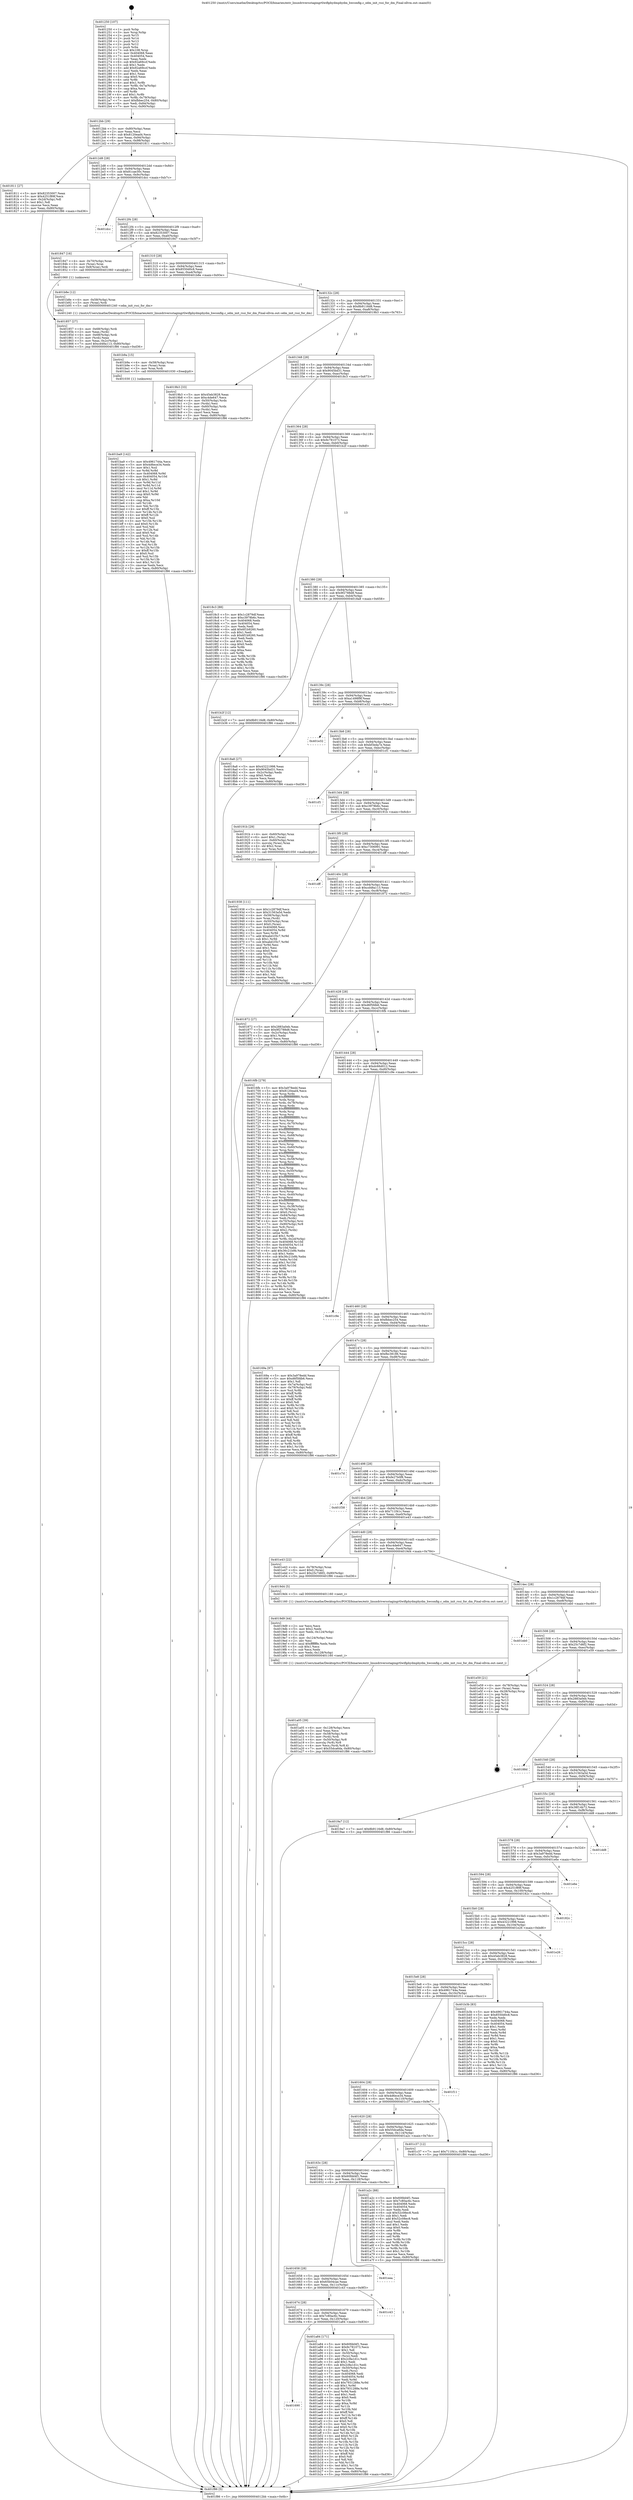 digraph "0x401250" {
  label = "0x401250 (/mnt/c/Users/mathe/Desktop/tcc/POCII/binaries/extr_linuxdriversstagingrtlwifiphydmphydm_hwconfig.c_odm_init_rssi_for_dm_Final-ollvm.out::main(0))"
  labelloc = "t"
  node[shape=record]

  Entry [label="",width=0.3,height=0.3,shape=circle,fillcolor=black,style=filled]
  "0x4012bb" [label="{
     0x4012bb [29]\l
     | [instrs]\l
     &nbsp;&nbsp;0x4012bb \<+3\>: mov -0x80(%rbp),%eax\l
     &nbsp;&nbsp;0x4012be \<+2\>: mov %eax,%ecx\l
     &nbsp;&nbsp;0x4012c0 \<+6\>: sub $0x8120ead4,%ecx\l
     &nbsp;&nbsp;0x4012c6 \<+6\>: mov %eax,-0x94(%rbp)\l
     &nbsp;&nbsp;0x4012cc \<+6\>: mov %ecx,-0x98(%rbp)\l
     &nbsp;&nbsp;0x4012d2 \<+6\>: je 0000000000401811 \<main+0x5c1\>\l
  }"]
  "0x401811" [label="{
     0x401811 [27]\l
     | [instrs]\l
     &nbsp;&nbsp;0x401811 \<+5\>: mov $0x82353007,%eax\l
     &nbsp;&nbsp;0x401816 \<+5\>: mov $0x4251f89f,%ecx\l
     &nbsp;&nbsp;0x40181b \<+3\>: mov -0x2d(%rbp),%dl\l
     &nbsp;&nbsp;0x40181e \<+3\>: test $0x1,%dl\l
     &nbsp;&nbsp;0x401821 \<+3\>: cmovne %ecx,%eax\l
     &nbsp;&nbsp;0x401824 \<+3\>: mov %eax,-0x80(%rbp)\l
     &nbsp;&nbsp;0x401827 \<+5\>: jmp 0000000000401f86 \<main+0xd36\>\l
  }"]
  "0x4012d8" [label="{
     0x4012d8 [28]\l
     | [instrs]\l
     &nbsp;&nbsp;0x4012d8 \<+5\>: jmp 00000000004012dd \<main+0x8d\>\l
     &nbsp;&nbsp;0x4012dd \<+6\>: mov -0x94(%rbp),%eax\l
     &nbsp;&nbsp;0x4012e3 \<+5\>: sub $0x81cae30c,%eax\l
     &nbsp;&nbsp;0x4012e8 \<+6\>: mov %eax,-0x9c(%rbp)\l
     &nbsp;&nbsp;0x4012ee \<+6\>: je 0000000000401dcc \<main+0xb7c\>\l
  }"]
  Exit [label="",width=0.3,height=0.3,shape=circle,fillcolor=black,style=filled,peripheries=2]
  "0x401dcc" [label="{
     0x401dcc\l
  }", style=dashed]
  "0x4012f4" [label="{
     0x4012f4 [28]\l
     | [instrs]\l
     &nbsp;&nbsp;0x4012f4 \<+5\>: jmp 00000000004012f9 \<main+0xa9\>\l
     &nbsp;&nbsp;0x4012f9 \<+6\>: mov -0x94(%rbp),%eax\l
     &nbsp;&nbsp;0x4012ff \<+5\>: sub $0x82353007,%eax\l
     &nbsp;&nbsp;0x401304 \<+6\>: mov %eax,-0xa0(%rbp)\l
     &nbsp;&nbsp;0x40130a \<+6\>: je 0000000000401847 \<main+0x5f7\>\l
  }"]
  "0x401ba9" [label="{
     0x401ba9 [142]\l
     | [instrs]\l
     &nbsp;&nbsp;0x401ba9 \<+5\>: mov $0x4961744a,%ecx\l
     &nbsp;&nbsp;0x401bae \<+5\>: mov $0x4d6ece34,%edx\l
     &nbsp;&nbsp;0x401bb3 \<+3\>: mov $0x1,%sil\l
     &nbsp;&nbsp;0x401bb6 \<+3\>: xor %r8d,%r8d\l
     &nbsp;&nbsp;0x401bb9 \<+8\>: mov 0x404068,%r9d\l
     &nbsp;&nbsp;0x401bc1 \<+8\>: mov 0x404054,%r10d\l
     &nbsp;&nbsp;0x401bc9 \<+4\>: sub $0x1,%r8d\l
     &nbsp;&nbsp;0x401bcd \<+3\>: mov %r9d,%r11d\l
     &nbsp;&nbsp;0x401bd0 \<+3\>: add %r8d,%r11d\l
     &nbsp;&nbsp;0x401bd3 \<+4\>: imul %r11d,%r9d\l
     &nbsp;&nbsp;0x401bd7 \<+4\>: and $0x1,%r9d\l
     &nbsp;&nbsp;0x401bdb \<+4\>: cmp $0x0,%r9d\l
     &nbsp;&nbsp;0x401bdf \<+3\>: sete %bl\l
     &nbsp;&nbsp;0x401be2 \<+4\>: cmp $0xa,%r10d\l
     &nbsp;&nbsp;0x401be6 \<+4\>: setl %r14b\l
     &nbsp;&nbsp;0x401bea \<+3\>: mov %bl,%r15b\l
     &nbsp;&nbsp;0x401bed \<+4\>: xor $0xff,%r15b\l
     &nbsp;&nbsp;0x401bf1 \<+3\>: mov %r14b,%r12b\l
     &nbsp;&nbsp;0x401bf4 \<+4\>: xor $0xff,%r12b\l
     &nbsp;&nbsp;0x401bf8 \<+4\>: xor $0x0,%sil\l
     &nbsp;&nbsp;0x401bfc \<+3\>: mov %r15b,%r13b\l
     &nbsp;&nbsp;0x401bff \<+4\>: and $0x0,%r13b\l
     &nbsp;&nbsp;0x401c03 \<+3\>: and %sil,%bl\l
     &nbsp;&nbsp;0x401c06 \<+3\>: mov %r12b,%al\l
     &nbsp;&nbsp;0x401c09 \<+2\>: and $0x0,%al\l
     &nbsp;&nbsp;0x401c0b \<+3\>: and %sil,%r14b\l
     &nbsp;&nbsp;0x401c0e \<+3\>: or %bl,%r13b\l
     &nbsp;&nbsp;0x401c11 \<+3\>: or %r14b,%al\l
     &nbsp;&nbsp;0x401c14 \<+3\>: xor %al,%r13b\l
     &nbsp;&nbsp;0x401c17 \<+3\>: or %r12b,%r15b\l
     &nbsp;&nbsp;0x401c1a \<+4\>: xor $0xff,%r15b\l
     &nbsp;&nbsp;0x401c1e \<+4\>: or $0x0,%sil\l
     &nbsp;&nbsp;0x401c22 \<+3\>: and %sil,%r15b\l
     &nbsp;&nbsp;0x401c25 \<+3\>: or %r15b,%r13b\l
     &nbsp;&nbsp;0x401c28 \<+4\>: test $0x1,%r13b\l
     &nbsp;&nbsp;0x401c2c \<+3\>: cmovne %edx,%ecx\l
     &nbsp;&nbsp;0x401c2f \<+3\>: mov %ecx,-0x80(%rbp)\l
     &nbsp;&nbsp;0x401c32 \<+5\>: jmp 0000000000401f86 \<main+0xd36\>\l
  }"]
  "0x401847" [label="{
     0x401847 [16]\l
     | [instrs]\l
     &nbsp;&nbsp;0x401847 \<+4\>: mov -0x70(%rbp),%rax\l
     &nbsp;&nbsp;0x40184b \<+3\>: mov (%rax),%rax\l
     &nbsp;&nbsp;0x40184e \<+4\>: mov 0x8(%rax),%rdi\l
     &nbsp;&nbsp;0x401852 \<+5\>: call 0000000000401060 \<atoi@plt\>\l
     | [calls]\l
     &nbsp;&nbsp;0x401060 \{1\} (unknown)\l
  }"]
  "0x401310" [label="{
     0x401310 [28]\l
     | [instrs]\l
     &nbsp;&nbsp;0x401310 \<+5\>: jmp 0000000000401315 \<main+0xc5\>\l
     &nbsp;&nbsp;0x401315 \<+6\>: mov -0x94(%rbp),%eax\l
     &nbsp;&nbsp;0x40131b \<+5\>: sub $0x8550d0c8,%eax\l
     &nbsp;&nbsp;0x401320 \<+6\>: mov %eax,-0xa4(%rbp)\l
     &nbsp;&nbsp;0x401326 \<+6\>: je 0000000000401b8e \<main+0x93e\>\l
  }"]
  "0x401b9a" [label="{
     0x401b9a [15]\l
     | [instrs]\l
     &nbsp;&nbsp;0x401b9a \<+4\>: mov -0x58(%rbp),%rax\l
     &nbsp;&nbsp;0x401b9e \<+3\>: mov (%rax),%rax\l
     &nbsp;&nbsp;0x401ba1 \<+3\>: mov %rax,%rdi\l
     &nbsp;&nbsp;0x401ba4 \<+5\>: call 0000000000401030 \<free@plt\>\l
     | [calls]\l
     &nbsp;&nbsp;0x401030 \{1\} (unknown)\l
  }"]
  "0x401b8e" [label="{
     0x401b8e [12]\l
     | [instrs]\l
     &nbsp;&nbsp;0x401b8e \<+4\>: mov -0x58(%rbp),%rax\l
     &nbsp;&nbsp;0x401b92 \<+3\>: mov (%rax),%rdi\l
     &nbsp;&nbsp;0x401b95 \<+5\>: call 0000000000401240 \<odm_init_rssi_for_dm\>\l
     | [calls]\l
     &nbsp;&nbsp;0x401240 \{1\} (/mnt/c/Users/mathe/Desktop/tcc/POCII/binaries/extr_linuxdriversstagingrtlwifiphydmphydm_hwconfig.c_odm_init_rssi_for_dm_Final-ollvm.out::odm_init_rssi_for_dm)\l
  }"]
  "0x40132c" [label="{
     0x40132c [28]\l
     | [instrs]\l
     &nbsp;&nbsp;0x40132c \<+5\>: jmp 0000000000401331 \<main+0xe1\>\l
     &nbsp;&nbsp;0x401331 \<+6\>: mov -0x94(%rbp),%eax\l
     &nbsp;&nbsp;0x401337 \<+5\>: sub $0x8b9116d8,%eax\l
     &nbsp;&nbsp;0x40133c \<+6\>: mov %eax,-0xa8(%rbp)\l
     &nbsp;&nbsp;0x401342 \<+6\>: je 00000000004019b3 \<main+0x763\>\l
  }"]
  "0x401690" [label="{
     0x401690\l
  }", style=dashed]
  "0x4019b3" [label="{
     0x4019b3 [33]\l
     | [instrs]\l
     &nbsp;&nbsp;0x4019b3 \<+5\>: mov $0x45eb3828,%eax\l
     &nbsp;&nbsp;0x4019b8 \<+5\>: mov $0xc4de647,%ecx\l
     &nbsp;&nbsp;0x4019bd \<+4\>: mov -0x50(%rbp),%rdx\l
     &nbsp;&nbsp;0x4019c1 \<+2\>: mov (%rdx),%esi\l
     &nbsp;&nbsp;0x4019c3 \<+4\>: mov -0x60(%rbp),%rdx\l
     &nbsp;&nbsp;0x4019c7 \<+2\>: cmp (%rdx),%esi\l
     &nbsp;&nbsp;0x4019c9 \<+3\>: cmovl %ecx,%eax\l
     &nbsp;&nbsp;0x4019cc \<+3\>: mov %eax,-0x80(%rbp)\l
     &nbsp;&nbsp;0x4019cf \<+5\>: jmp 0000000000401f86 \<main+0xd36\>\l
  }"]
  "0x401348" [label="{
     0x401348 [28]\l
     | [instrs]\l
     &nbsp;&nbsp;0x401348 \<+5\>: jmp 000000000040134d \<main+0xfd\>\l
     &nbsp;&nbsp;0x40134d \<+6\>: mov -0x94(%rbp),%eax\l
     &nbsp;&nbsp;0x401353 \<+5\>: sub $0x9045bd31,%eax\l
     &nbsp;&nbsp;0x401358 \<+6\>: mov %eax,-0xac(%rbp)\l
     &nbsp;&nbsp;0x40135e \<+6\>: je 00000000004018c3 \<main+0x673\>\l
  }"]
  "0x401a84" [label="{
     0x401a84 [171]\l
     | [instrs]\l
     &nbsp;&nbsp;0x401a84 \<+5\>: mov $0x60fdd4f1,%eax\l
     &nbsp;&nbsp;0x401a89 \<+5\>: mov $0x9c781073,%ecx\l
     &nbsp;&nbsp;0x401a8e \<+2\>: mov $0x1,%dl\l
     &nbsp;&nbsp;0x401a90 \<+4\>: mov -0x50(%rbp),%rsi\l
     &nbsp;&nbsp;0x401a94 \<+2\>: mov (%rsi),%edi\l
     &nbsp;&nbsp;0x401a96 \<+6\>: add $0x2c8a1d1c,%edi\l
     &nbsp;&nbsp;0x401a9c \<+3\>: add $0x1,%edi\l
     &nbsp;&nbsp;0x401a9f \<+6\>: sub $0x2c8a1d1c,%edi\l
     &nbsp;&nbsp;0x401aa5 \<+4\>: mov -0x50(%rbp),%rsi\l
     &nbsp;&nbsp;0x401aa9 \<+2\>: mov %edi,(%rsi)\l
     &nbsp;&nbsp;0x401aab \<+7\>: mov 0x404068,%edi\l
     &nbsp;&nbsp;0x401ab2 \<+8\>: mov 0x404054,%r8d\l
     &nbsp;&nbsp;0x401aba \<+3\>: mov %edi,%r9d\l
     &nbsp;&nbsp;0x401abd \<+7\>: add $0x7931288e,%r9d\l
     &nbsp;&nbsp;0x401ac4 \<+4\>: sub $0x1,%r9d\l
     &nbsp;&nbsp;0x401ac8 \<+7\>: sub $0x7931288e,%r9d\l
     &nbsp;&nbsp;0x401acf \<+4\>: imul %r9d,%edi\l
     &nbsp;&nbsp;0x401ad3 \<+3\>: and $0x1,%edi\l
     &nbsp;&nbsp;0x401ad6 \<+3\>: cmp $0x0,%edi\l
     &nbsp;&nbsp;0x401ad9 \<+4\>: sete %r10b\l
     &nbsp;&nbsp;0x401add \<+4\>: cmp $0xa,%r8d\l
     &nbsp;&nbsp;0x401ae1 \<+4\>: setl %r11b\l
     &nbsp;&nbsp;0x401ae5 \<+3\>: mov %r10b,%bl\l
     &nbsp;&nbsp;0x401ae8 \<+3\>: xor $0xff,%bl\l
     &nbsp;&nbsp;0x401aeb \<+3\>: mov %r11b,%r14b\l
     &nbsp;&nbsp;0x401aee \<+4\>: xor $0xff,%r14b\l
     &nbsp;&nbsp;0x401af2 \<+3\>: xor $0x0,%dl\l
     &nbsp;&nbsp;0x401af5 \<+3\>: mov %bl,%r15b\l
     &nbsp;&nbsp;0x401af8 \<+4\>: and $0x0,%r15b\l
     &nbsp;&nbsp;0x401afc \<+3\>: and %dl,%r10b\l
     &nbsp;&nbsp;0x401aff \<+3\>: mov %r14b,%r12b\l
     &nbsp;&nbsp;0x401b02 \<+4\>: and $0x0,%r12b\l
     &nbsp;&nbsp;0x401b06 \<+3\>: and %dl,%r11b\l
     &nbsp;&nbsp;0x401b09 \<+3\>: or %r10b,%r15b\l
     &nbsp;&nbsp;0x401b0c \<+3\>: or %r11b,%r12b\l
     &nbsp;&nbsp;0x401b0f \<+3\>: xor %r12b,%r15b\l
     &nbsp;&nbsp;0x401b12 \<+3\>: or %r14b,%bl\l
     &nbsp;&nbsp;0x401b15 \<+3\>: xor $0xff,%bl\l
     &nbsp;&nbsp;0x401b18 \<+3\>: or $0x0,%dl\l
     &nbsp;&nbsp;0x401b1b \<+2\>: and %dl,%bl\l
     &nbsp;&nbsp;0x401b1d \<+3\>: or %bl,%r15b\l
     &nbsp;&nbsp;0x401b20 \<+4\>: test $0x1,%r15b\l
     &nbsp;&nbsp;0x401b24 \<+3\>: cmovne %ecx,%eax\l
     &nbsp;&nbsp;0x401b27 \<+3\>: mov %eax,-0x80(%rbp)\l
     &nbsp;&nbsp;0x401b2a \<+5\>: jmp 0000000000401f86 \<main+0xd36\>\l
  }"]
  "0x4018c3" [label="{
     0x4018c3 [88]\l
     | [instrs]\l
     &nbsp;&nbsp;0x4018c3 \<+5\>: mov $0x1c2879df,%eax\l
     &nbsp;&nbsp;0x4018c8 \<+5\>: mov $0xc3978b6c,%ecx\l
     &nbsp;&nbsp;0x4018cd \<+7\>: mov 0x404068,%edx\l
     &nbsp;&nbsp;0x4018d4 \<+7\>: mov 0x404054,%esi\l
     &nbsp;&nbsp;0x4018db \<+2\>: mov %edx,%edi\l
     &nbsp;&nbsp;0x4018dd \<+6\>: add $0x6f1b9260,%edi\l
     &nbsp;&nbsp;0x4018e3 \<+3\>: sub $0x1,%edi\l
     &nbsp;&nbsp;0x4018e6 \<+6\>: sub $0x6f1b9260,%edi\l
     &nbsp;&nbsp;0x4018ec \<+3\>: imul %edi,%edx\l
     &nbsp;&nbsp;0x4018ef \<+3\>: and $0x1,%edx\l
     &nbsp;&nbsp;0x4018f2 \<+3\>: cmp $0x0,%edx\l
     &nbsp;&nbsp;0x4018f5 \<+4\>: sete %r8b\l
     &nbsp;&nbsp;0x4018f9 \<+3\>: cmp $0xa,%esi\l
     &nbsp;&nbsp;0x4018fc \<+4\>: setl %r9b\l
     &nbsp;&nbsp;0x401900 \<+3\>: mov %r8b,%r10b\l
     &nbsp;&nbsp;0x401903 \<+3\>: and %r9b,%r10b\l
     &nbsp;&nbsp;0x401906 \<+3\>: xor %r9b,%r8b\l
     &nbsp;&nbsp;0x401909 \<+3\>: or %r8b,%r10b\l
     &nbsp;&nbsp;0x40190c \<+4\>: test $0x1,%r10b\l
     &nbsp;&nbsp;0x401910 \<+3\>: cmovne %ecx,%eax\l
     &nbsp;&nbsp;0x401913 \<+3\>: mov %eax,-0x80(%rbp)\l
     &nbsp;&nbsp;0x401916 \<+5\>: jmp 0000000000401f86 \<main+0xd36\>\l
  }"]
  "0x401364" [label="{
     0x401364 [28]\l
     | [instrs]\l
     &nbsp;&nbsp;0x401364 \<+5\>: jmp 0000000000401369 \<main+0x119\>\l
     &nbsp;&nbsp;0x401369 \<+6\>: mov -0x94(%rbp),%eax\l
     &nbsp;&nbsp;0x40136f \<+5\>: sub $0x9c781073,%eax\l
     &nbsp;&nbsp;0x401374 \<+6\>: mov %eax,-0xb0(%rbp)\l
     &nbsp;&nbsp;0x40137a \<+6\>: je 0000000000401b2f \<main+0x8df\>\l
  }"]
  "0x401674" [label="{
     0x401674 [28]\l
     | [instrs]\l
     &nbsp;&nbsp;0x401674 \<+5\>: jmp 0000000000401679 \<main+0x429\>\l
     &nbsp;&nbsp;0x401679 \<+6\>: mov -0x94(%rbp),%eax\l
     &nbsp;&nbsp;0x40167f \<+5\>: sub $0x7c80ac6c,%eax\l
     &nbsp;&nbsp;0x401684 \<+6\>: mov %eax,-0x120(%rbp)\l
     &nbsp;&nbsp;0x40168a \<+6\>: je 0000000000401a84 \<main+0x834\>\l
  }"]
  "0x401b2f" [label="{
     0x401b2f [12]\l
     | [instrs]\l
     &nbsp;&nbsp;0x401b2f \<+7\>: movl $0x8b9116d8,-0x80(%rbp)\l
     &nbsp;&nbsp;0x401b36 \<+5\>: jmp 0000000000401f86 \<main+0xd36\>\l
  }"]
  "0x401380" [label="{
     0x401380 [28]\l
     | [instrs]\l
     &nbsp;&nbsp;0x401380 \<+5\>: jmp 0000000000401385 \<main+0x135\>\l
     &nbsp;&nbsp;0x401385 \<+6\>: mov -0x94(%rbp),%eax\l
     &nbsp;&nbsp;0x40138b \<+5\>: sub $0x9f2788d8,%eax\l
     &nbsp;&nbsp;0x401390 \<+6\>: mov %eax,-0xb4(%rbp)\l
     &nbsp;&nbsp;0x401396 \<+6\>: je 00000000004018a8 \<main+0x658\>\l
  }"]
  "0x401c43" [label="{
     0x401c43\l
  }", style=dashed]
  "0x4018a8" [label="{
     0x4018a8 [27]\l
     | [instrs]\l
     &nbsp;&nbsp;0x4018a8 \<+5\>: mov $0x43221998,%eax\l
     &nbsp;&nbsp;0x4018ad \<+5\>: mov $0x9045bd31,%ecx\l
     &nbsp;&nbsp;0x4018b2 \<+3\>: mov -0x2c(%rbp),%edx\l
     &nbsp;&nbsp;0x4018b5 \<+3\>: cmp $0x0,%edx\l
     &nbsp;&nbsp;0x4018b8 \<+3\>: cmove %ecx,%eax\l
     &nbsp;&nbsp;0x4018bb \<+3\>: mov %eax,-0x80(%rbp)\l
     &nbsp;&nbsp;0x4018be \<+5\>: jmp 0000000000401f86 \<main+0xd36\>\l
  }"]
  "0x40139c" [label="{
     0x40139c [28]\l
     | [instrs]\l
     &nbsp;&nbsp;0x40139c \<+5\>: jmp 00000000004013a1 \<main+0x151\>\l
     &nbsp;&nbsp;0x4013a1 \<+6\>: mov -0x94(%rbp),%eax\l
     &nbsp;&nbsp;0x4013a7 \<+5\>: sub $0xa1498f9f,%eax\l
     &nbsp;&nbsp;0x4013ac \<+6\>: mov %eax,-0xb8(%rbp)\l
     &nbsp;&nbsp;0x4013b2 \<+6\>: je 0000000000401e32 \<main+0xbe2\>\l
  }"]
  "0x401658" [label="{
     0x401658 [28]\l
     | [instrs]\l
     &nbsp;&nbsp;0x401658 \<+5\>: jmp 000000000040165d \<main+0x40d\>\l
     &nbsp;&nbsp;0x40165d \<+6\>: mov -0x94(%rbp),%eax\l
     &nbsp;&nbsp;0x401663 \<+5\>: sub $0x65b04cae,%eax\l
     &nbsp;&nbsp;0x401668 \<+6\>: mov %eax,-0x11c(%rbp)\l
     &nbsp;&nbsp;0x40166e \<+6\>: je 0000000000401c43 \<main+0x9f3\>\l
  }"]
  "0x401e32" [label="{
     0x401e32\l
  }", style=dashed]
  "0x4013b8" [label="{
     0x4013b8 [28]\l
     | [instrs]\l
     &nbsp;&nbsp;0x4013b8 \<+5\>: jmp 00000000004013bd \<main+0x16d\>\l
     &nbsp;&nbsp;0x4013bd \<+6\>: mov -0x94(%rbp),%eax\l
     &nbsp;&nbsp;0x4013c3 \<+5\>: sub $0xbf3eda7e,%eax\l
     &nbsp;&nbsp;0x4013c8 \<+6\>: mov %eax,-0xbc(%rbp)\l
     &nbsp;&nbsp;0x4013ce \<+6\>: je 0000000000401cf1 \<main+0xaa1\>\l
  }"]
  "0x401eea" [label="{
     0x401eea\l
  }", style=dashed]
  "0x401cf1" [label="{
     0x401cf1\l
  }", style=dashed]
  "0x4013d4" [label="{
     0x4013d4 [28]\l
     | [instrs]\l
     &nbsp;&nbsp;0x4013d4 \<+5\>: jmp 00000000004013d9 \<main+0x189\>\l
     &nbsp;&nbsp;0x4013d9 \<+6\>: mov -0x94(%rbp),%eax\l
     &nbsp;&nbsp;0x4013df \<+5\>: sub $0xc3978b6c,%eax\l
     &nbsp;&nbsp;0x4013e4 \<+6\>: mov %eax,-0xc0(%rbp)\l
     &nbsp;&nbsp;0x4013ea \<+6\>: je 000000000040191b \<main+0x6cb\>\l
  }"]
  "0x40163c" [label="{
     0x40163c [28]\l
     | [instrs]\l
     &nbsp;&nbsp;0x40163c \<+5\>: jmp 0000000000401641 \<main+0x3f1\>\l
     &nbsp;&nbsp;0x401641 \<+6\>: mov -0x94(%rbp),%eax\l
     &nbsp;&nbsp;0x401647 \<+5\>: sub $0x60fdd4f1,%eax\l
     &nbsp;&nbsp;0x40164c \<+6\>: mov %eax,-0x118(%rbp)\l
     &nbsp;&nbsp;0x401652 \<+6\>: je 0000000000401eea \<main+0xc9a\>\l
  }"]
  "0x40191b" [label="{
     0x40191b [29]\l
     | [instrs]\l
     &nbsp;&nbsp;0x40191b \<+4\>: mov -0x60(%rbp),%rax\l
     &nbsp;&nbsp;0x40191f \<+6\>: movl $0x1,(%rax)\l
     &nbsp;&nbsp;0x401925 \<+4\>: mov -0x60(%rbp),%rax\l
     &nbsp;&nbsp;0x401929 \<+3\>: movslq (%rax),%rax\l
     &nbsp;&nbsp;0x40192c \<+4\>: shl $0x2,%rax\l
     &nbsp;&nbsp;0x401930 \<+3\>: mov %rax,%rdi\l
     &nbsp;&nbsp;0x401933 \<+5\>: call 0000000000401050 \<malloc@plt\>\l
     | [calls]\l
     &nbsp;&nbsp;0x401050 \{1\} (unknown)\l
  }"]
  "0x4013f0" [label="{
     0x4013f0 [28]\l
     | [instrs]\l
     &nbsp;&nbsp;0x4013f0 \<+5\>: jmp 00000000004013f5 \<main+0x1a5\>\l
     &nbsp;&nbsp;0x4013f5 \<+6\>: mov -0x94(%rbp),%eax\l
     &nbsp;&nbsp;0x4013fb \<+5\>: sub $0xc7306991,%eax\l
     &nbsp;&nbsp;0x401400 \<+6\>: mov %eax,-0xc4(%rbp)\l
     &nbsp;&nbsp;0x401406 \<+6\>: je 0000000000401dff \<main+0xbaf\>\l
  }"]
  "0x401a2c" [label="{
     0x401a2c [88]\l
     | [instrs]\l
     &nbsp;&nbsp;0x401a2c \<+5\>: mov $0x60fdd4f1,%eax\l
     &nbsp;&nbsp;0x401a31 \<+5\>: mov $0x7c80ac6c,%ecx\l
     &nbsp;&nbsp;0x401a36 \<+7\>: mov 0x404068,%edx\l
     &nbsp;&nbsp;0x401a3d \<+7\>: mov 0x404054,%esi\l
     &nbsp;&nbsp;0x401a44 \<+2\>: mov %edx,%edi\l
     &nbsp;&nbsp;0x401a46 \<+6\>: sub $0x52c08ec8,%edi\l
     &nbsp;&nbsp;0x401a4c \<+3\>: sub $0x1,%edi\l
     &nbsp;&nbsp;0x401a4f \<+6\>: add $0x52c08ec8,%edi\l
     &nbsp;&nbsp;0x401a55 \<+3\>: imul %edi,%edx\l
     &nbsp;&nbsp;0x401a58 \<+3\>: and $0x1,%edx\l
     &nbsp;&nbsp;0x401a5b \<+3\>: cmp $0x0,%edx\l
     &nbsp;&nbsp;0x401a5e \<+4\>: sete %r8b\l
     &nbsp;&nbsp;0x401a62 \<+3\>: cmp $0xa,%esi\l
     &nbsp;&nbsp;0x401a65 \<+4\>: setl %r9b\l
     &nbsp;&nbsp;0x401a69 \<+3\>: mov %r8b,%r10b\l
     &nbsp;&nbsp;0x401a6c \<+3\>: and %r9b,%r10b\l
     &nbsp;&nbsp;0x401a6f \<+3\>: xor %r9b,%r8b\l
     &nbsp;&nbsp;0x401a72 \<+3\>: or %r8b,%r10b\l
     &nbsp;&nbsp;0x401a75 \<+4\>: test $0x1,%r10b\l
     &nbsp;&nbsp;0x401a79 \<+3\>: cmovne %ecx,%eax\l
     &nbsp;&nbsp;0x401a7c \<+3\>: mov %eax,-0x80(%rbp)\l
     &nbsp;&nbsp;0x401a7f \<+5\>: jmp 0000000000401f86 \<main+0xd36\>\l
  }"]
  "0x401dff" [label="{
     0x401dff\l
  }", style=dashed]
  "0x40140c" [label="{
     0x40140c [28]\l
     | [instrs]\l
     &nbsp;&nbsp;0x40140c \<+5\>: jmp 0000000000401411 \<main+0x1c1\>\l
     &nbsp;&nbsp;0x401411 \<+6\>: mov -0x94(%rbp),%eax\l
     &nbsp;&nbsp;0x401417 \<+5\>: sub $0xcd48a113,%eax\l
     &nbsp;&nbsp;0x40141c \<+6\>: mov %eax,-0xc8(%rbp)\l
     &nbsp;&nbsp;0x401422 \<+6\>: je 0000000000401872 \<main+0x622\>\l
  }"]
  "0x401620" [label="{
     0x401620 [28]\l
     | [instrs]\l
     &nbsp;&nbsp;0x401620 \<+5\>: jmp 0000000000401625 \<main+0x3d5\>\l
     &nbsp;&nbsp;0x401625 \<+6\>: mov -0x94(%rbp),%eax\l
     &nbsp;&nbsp;0x40162b \<+5\>: sub $0x55dca6da,%eax\l
     &nbsp;&nbsp;0x401630 \<+6\>: mov %eax,-0x114(%rbp)\l
     &nbsp;&nbsp;0x401636 \<+6\>: je 0000000000401a2c \<main+0x7dc\>\l
  }"]
  "0x401872" [label="{
     0x401872 [27]\l
     | [instrs]\l
     &nbsp;&nbsp;0x401872 \<+5\>: mov $0x2883a0eb,%eax\l
     &nbsp;&nbsp;0x401877 \<+5\>: mov $0x9f2788d8,%ecx\l
     &nbsp;&nbsp;0x40187c \<+3\>: mov -0x2c(%rbp),%edx\l
     &nbsp;&nbsp;0x40187f \<+3\>: cmp $0x1,%edx\l
     &nbsp;&nbsp;0x401882 \<+3\>: cmovl %ecx,%eax\l
     &nbsp;&nbsp;0x401885 \<+3\>: mov %eax,-0x80(%rbp)\l
     &nbsp;&nbsp;0x401888 \<+5\>: jmp 0000000000401f86 \<main+0xd36\>\l
  }"]
  "0x401428" [label="{
     0x401428 [28]\l
     | [instrs]\l
     &nbsp;&nbsp;0x401428 \<+5\>: jmp 000000000040142d \<main+0x1dd\>\l
     &nbsp;&nbsp;0x40142d \<+6\>: mov -0x94(%rbp),%eax\l
     &nbsp;&nbsp;0x401433 \<+5\>: sub $0xd6f5fdb6,%eax\l
     &nbsp;&nbsp;0x401438 \<+6\>: mov %eax,-0xcc(%rbp)\l
     &nbsp;&nbsp;0x40143e \<+6\>: je 00000000004016fb \<main+0x4ab\>\l
  }"]
  "0x401c37" [label="{
     0x401c37 [12]\l
     | [instrs]\l
     &nbsp;&nbsp;0x401c37 \<+7\>: movl $0x711f41c,-0x80(%rbp)\l
     &nbsp;&nbsp;0x401c3e \<+5\>: jmp 0000000000401f86 \<main+0xd36\>\l
  }"]
  "0x4016fb" [label="{
     0x4016fb [278]\l
     | [instrs]\l
     &nbsp;&nbsp;0x4016fb \<+5\>: mov $0x3a978edd,%eax\l
     &nbsp;&nbsp;0x401700 \<+5\>: mov $0x8120ead4,%ecx\l
     &nbsp;&nbsp;0x401705 \<+3\>: mov %rsp,%rdx\l
     &nbsp;&nbsp;0x401708 \<+4\>: add $0xfffffffffffffff0,%rdx\l
     &nbsp;&nbsp;0x40170c \<+3\>: mov %rdx,%rsp\l
     &nbsp;&nbsp;0x40170f \<+4\>: mov %rdx,-0x78(%rbp)\l
     &nbsp;&nbsp;0x401713 \<+3\>: mov %rsp,%rdx\l
     &nbsp;&nbsp;0x401716 \<+4\>: add $0xfffffffffffffff0,%rdx\l
     &nbsp;&nbsp;0x40171a \<+3\>: mov %rdx,%rsp\l
     &nbsp;&nbsp;0x40171d \<+3\>: mov %rsp,%rsi\l
     &nbsp;&nbsp;0x401720 \<+4\>: add $0xfffffffffffffff0,%rsi\l
     &nbsp;&nbsp;0x401724 \<+3\>: mov %rsi,%rsp\l
     &nbsp;&nbsp;0x401727 \<+4\>: mov %rsi,-0x70(%rbp)\l
     &nbsp;&nbsp;0x40172b \<+3\>: mov %rsp,%rsi\l
     &nbsp;&nbsp;0x40172e \<+4\>: add $0xfffffffffffffff0,%rsi\l
     &nbsp;&nbsp;0x401732 \<+3\>: mov %rsi,%rsp\l
     &nbsp;&nbsp;0x401735 \<+4\>: mov %rsi,-0x68(%rbp)\l
     &nbsp;&nbsp;0x401739 \<+3\>: mov %rsp,%rsi\l
     &nbsp;&nbsp;0x40173c \<+4\>: add $0xfffffffffffffff0,%rsi\l
     &nbsp;&nbsp;0x401740 \<+3\>: mov %rsi,%rsp\l
     &nbsp;&nbsp;0x401743 \<+4\>: mov %rsi,-0x60(%rbp)\l
     &nbsp;&nbsp;0x401747 \<+3\>: mov %rsp,%rsi\l
     &nbsp;&nbsp;0x40174a \<+4\>: add $0xfffffffffffffff0,%rsi\l
     &nbsp;&nbsp;0x40174e \<+3\>: mov %rsi,%rsp\l
     &nbsp;&nbsp;0x401751 \<+4\>: mov %rsi,-0x58(%rbp)\l
     &nbsp;&nbsp;0x401755 \<+3\>: mov %rsp,%rsi\l
     &nbsp;&nbsp;0x401758 \<+4\>: add $0xfffffffffffffff0,%rsi\l
     &nbsp;&nbsp;0x40175c \<+3\>: mov %rsi,%rsp\l
     &nbsp;&nbsp;0x40175f \<+4\>: mov %rsi,-0x50(%rbp)\l
     &nbsp;&nbsp;0x401763 \<+3\>: mov %rsp,%rsi\l
     &nbsp;&nbsp;0x401766 \<+4\>: add $0xfffffffffffffff0,%rsi\l
     &nbsp;&nbsp;0x40176a \<+3\>: mov %rsi,%rsp\l
     &nbsp;&nbsp;0x40176d \<+4\>: mov %rsi,-0x48(%rbp)\l
     &nbsp;&nbsp;0x401771 \<+3\>: mov %rsp,%rsi\l
     &nbsp;&nbsp;0x401774 \<+4\>: add $0xfffffffffffffff0,%rsi\l
     &nbsp;&nbsp;0x401778 \<+3\>: mov %rsi,%rsp\l
     &nbsp;&nbsp;0x40177b \<+4\>: mov %rsi,-0x40(%rbp)\l
     &nbsp;&nbsp;0x40177f \<+3\>: mov %rsp,%rsi\l
     &nbsp;&nbsp;0x401782 \<+4\>: add $0xfffffffffffffff0,%rsi\l
     &nbsp;&nbsp;0x401786 \<+3\>: mov %rsi,%rsp\l
     &nbsp;&nbsp;0x401789 \<+4\>: mov %rsi,-0x38(%rbp)\l
     &nbsp;&nbsp;0x40178d \<+4\>: mov -0x78(%rbp),%rsi\l
     &nbsp;&nbsp;0x401791 \<+6\>: movl $0x0,(%rsi)\l
     &nbsp;&nbsp;0x401797 \<+6\>: mov -0x84(%rbp),%edi\l
     &nbsp;&nbsp;0x40179d \<+2\>: mov %edi,(%rdx)\l
     &nbsp;&nbsp;0x40179f \<+4\>: mov -0x70(%rbp),%rsi\l
     &nbsp;&nbsp;0x4017a3 \<+7\>: mov -0x90(%rbp),%r8\l
     &nbsp;&nbsp;0x4017aa \<+3\>: mov %r8,(%rsi)\l
     &nbsp;&nbsp;0x4017ad \<+3\>: cmpl $0x2,(%rdx)\l
     &nbsp;&nbsp;0x4017b0 \<+4\>: setne %r9b\l
     &nbsp;&nbsp;0x4017b4 \<+4\>: and $0x1,%r9b\l
     &nbsp;&nbsp;0x4017b8 \<+4\>: mov %r9b,-0x2d(%rbp)\l
     &nbsp;&nbsp;0x4017bc \<+8\>: mov 0x404068,%r10d\l
     &nbsp;&nbsp;0x4017c4 \<+8\>: mov 0x404054,%r11d\l
     &nbsp;&nbsp;0x4017cc \<+3\>: mov %r10d,%ebx\l
     &nbsp;&nbsp;0x4017cf \<+6\>: add $0x36c21b9b,%ebx\l
     &nbsp;&nbsp;0x4017d5 \<+3\>: sub $0x1,%ebx\l
     &nbsp;&nbsp;0x4017d8 \<+6\>: sub $0x36c21b9b,%ebx\l
     &nbsp;&nbsp;0x4017de \<+4\>: imul %ebx,%r10d\l
     &nbsp;&nbsp;0x4017e2 \<+4\>: and $0x1,%r10d\l
     &nbsp;&nbsp;0x4017e6 \<+4\>: cmp $0x0,%r10d\l
     &nbsp;&nbsp;0x4017ea \<+4\>: sete %r9b\l
     &nbsp;&nbsp;0x4017ee \<+4\>: cmp $0xa,%r11d\l
     &nbsp;&nbsp;0x4017f2 \<+4\>: setl %r14b\l
     &nbsp;&nbsp;0x4017f6 \<+3\>: mov %r9b,%r15b\l
     &nbsp;&nbsp;0x4017f9 \<+3\>: and %r14b,%r15b\l
     &nbsp;&nbsp;0x4017fc \<+3\>: xor %r14b,%r9b\l
     &nbsp;&nbsp;0x4017ff \<+3\>: or %r9b,%r15b\l
     &nbsp;&nbsp;0x401802 \<+4\>: test $0x1,%r15b\l
     &nbsp;&nbsp;0x401806 \<+3\>: cmovne %ecx,%eax\l
     &nbsp;&nbsp;0x401809 \<+3\>: mov %eax,-0x80(%rbp)\l
     &nbsp;&nbsp;0x40180c \<+5\>: jmp 0000000000401f86 \<main+0xd36\>\l
  }"]
  "0x401444" [label="{
     0x401444 [28]\l
     | [instrs]\l
     &nbsp;&nbsp;0x401444 \<+5\>: jmp 0000000000401449 \<main+0x1f9\>\l
     &nbsp;&nbsp;0x401449 \<+6\>: mov -0x94(%rbp),%eax\l
     &nbsp;&nbsp;0x40144f \<+5\>: sub $0xdc66d012,%eax\l
     &nbsp;&nbsp;0x401454 \<+6\>: mov %eax,-0xd0(%rbp)\l
     &nbsp;&nbsp;0x40145a \<+6\>: je 0000000000401c9e \<main+0xa4e\>\l
  }"]
  "0x401604" [label="{
     0x401604 [28]\l
     | [instrs]\l
     &nbsp;&nbsp;0x401604 \<+5\>: jmp 0000000000401609 \<main+0x3b9\>\l
     &nbsp;&nbsp;0x401609 \<+6\>: mov -0x94(%rbp),%eax\l
     &nbsp;&nbsp;0x40160f \<+5\>: sub $0x4d6ece34,%eax\l
     &nbsp;&nbsp;0x401614 \<+6\>: mov %eax,-0x110(%rbp)\l
     &nbsp;&nbsp;0x40161a \<+6\>: je 0000000000401c37 \<main+0x9e7\>\l
  }"]
  "0x401c9e" [label="{
     0x401c9e\l
  }", style=dashed]
  "0x401460" [label="{
     0x401460 [28]\l
     | [instrs]\l
     &nbsp;&nbsp;0x401460 \<+5\>: jmp 0000000000401465 \<main+0x215\>\l
     &nbsp;&nbsp;0x401465 \<+6\>: mov -0x94(%rbp),%eax\l
     &nbsp;&nbsp;0x40146b \<+5\>: sub $0xfbbec254,%eax\l
     &nbsp;&nbsp;0x401470 \<+6\>: mov %eax,-0xd4(%rbp)\l
     &nbsp;&nbsp;0x401476 \<+6\>: je 000000000040169a \<main+0x44a\>\l
  }"]
  "0x401f11" [label="{
     0x401f11\l
  }", style=dashed]
  "0x40169a" [label="{
     0x40169a [97]\l
     | [instrs]\l
     &nbsp;&nbsp;0x40169a \<+5\>: mov $0x3a978edd,%eax\l
     &nbsp;&nbsp;0x40169f \<+5\>: mov $0xd6f5fdb6,%ecx\l
     &nbsp;&nbsp;0x4016a4 \<+2\>: mov $0x1,%dl\l
     &nbsp;&nbsp;0x4016a6 \<+4\>: mov -0x7a(%rbp),%sil\l
     &nbsp;&nbsp;0x4016aa \<+4\>: mov -0x79(%rbp),%dil\l
     &nbsp;&nbsp;0x4016ae \<+3\>: mov %sil,%r8b\l
     &nbsp;&nbsp;0x4016b1 \<+4\>: xor $0xff,%r8b\l
     &nbsp;&nbsp;0x4016b5 \<+3\>: mov %dil,%r9b\l
     &nbsp;&nbsp;0x4016b8 \<+4\>: xor $0xff,%r9b\l
     &nbsp;&nbsp;0x4016bc \<+3\>: xor $0x0,%dl\l
     &nbsp;&nbsp;0x4016bf \<+3\>: mov %r8b,%r10b\l
     &nbsp;&nbsp;0x4016c2 \<+4\>: and $0x0,%r10b\l
     &nbsp;&nbsp;0x4016c6 \<+3\>: and %dl,%sil\l
     &nbsp;&nbsp;0x4016c9 \<+3\>: mov %r9b,%r11b\l
     &nbsp;&nbsp;0x4016cc \<+4\>: and $0x0,%r11b\l
     &nbsp;&nbsp;0x4016d0 \<+3\>: and %dl,%dil\l
     &nbsp;&nbsp;0x4016d3 \<+3\>: or %sil,%r10b\l
     &nbsp;&nbsp;0x4016d6 \<+3\>: or %dil,%r11b\l
     &nbsp;&nbsp;0x4016d9 \<+3\>: xor %r11b,%r10b\l
     &nbsp;&nbsp;0x4016dc \<+3\>: or %r9b,%r8b\l
     &nbsp;&nbsp;0x4016df \<+4\>: xor $0xff,%r8b\l
     &nbsp;&nbsp;0x4016e3 \<+3\>: or $0x0,%dl\l
     &nbsp;&nbsp;0x4016e6 \<+3\>: and %dl,%r8b\l
     &nbsp;&nbsp;0x4016e9 \<+3\>: or %r8b,%r10b\l
     &nbsp;&nbsp;0x4016ec \<+4\>: test $0x1,%r10b\l
     &nbsp;&nbsp;0x4016f0 \<+3\>: cmovne %ecx,%eax\l
     &nbsp;&nbsp;0x4016f3 \<+3\>: mov %eax,-0x80(%rbp)\l
     &nbsp;&nbsp;0x4016f6 \<+5\>: jmp 0000000000401f86 \<main+0xd36\>\l
  }"]
  "0x40147c" [label="{
     0x40147c [28]\l
     | [instrs]\l
     &nbsp;&nbsp;0x40147c \<+5\>: jmp 0000000000401481 \<main+0x231\>\l
     &nbsp;&nbsp;0x401481 \<+6\>: mov -0x94(%rbp),%eax\l
     &nbsp;&nbsp;0x401487 \<+5\>: sub $0xfbc38186,%eax\l
     &nbsp;&nbsp;0x40148c \<+6\>: mov %eax,-0xd8(%rbp)\l
     &nbsp;&nbsp;0x401492 \<+6\>: je 0000000000401c7d \<main+0xa2d\>\l
  }"]
  "0x401f86" [label="{
     0x401f86 [5]\l
     | [instrs]\l
     &nbsp;&nbsp;0x401f86 \<+5\>: jmp 00000000004012bb \<main+0x6b\>\l
  }"]
  "0x401250" [label="{
     0x401250 [107]\l
     | [instrs]\l
     &nbsp;&nbsp;0x401250 \<+1\>: push %rbp\l
     &nbsp;&nbsp;0x401251 \<+3\>: mov %rsp,%rbp\l
     &nbsp;&nbsp;0x401254 \<+2\>: push %r15\l
     &nbsp;&nbsp;0x401256 \<+2\>: push %r14\l
     &nbsp;&nbsp;0x401258 \<+2\>: push %r13\l
     &nbsp;&nbsp;0x40125a \<+2\>: push %r12\l
     &nbsp;&nbsp;0x40125c \<+1\>: push %rbx\l
     &nbsp;&nbsp;0x40125d \<+7\>: sub $0x108,%rsp\l
     &nbsp;&nbsp;0x401264 \<+7\>: mov 0x404068,%eax\l
     &nbsp;&nbsp;0x40126b \<+7\>: mov 0x404054,%ecx\l
     &nbsp;&nbsp;0x401272 \<+2\>: mov %eax,%edx\l
     &nbsp;&nbsp;0x401274 \<+6\>: sub $0x92a69ccf,%edx\l
     &nbsp;&nbsp;0x40127a \<+3\>: sub $0x1,%edx\l
     &nbsp;&nbsp;0x40127d \<+6\>: add $0x92a69ccf,%edx\l
     &nbsp;&nbsp;0x401283 \<+3\>: imul %edx,%eax\l
     &nbsp;&nbsp;0x401286 \<+3\>: and $0x1,%eax\l
     &nbsp;&nbsp;0x401289 \<+3\>: cmp $0x0,%eax\l
     &nbsp;&nbsp;0x40128c \<+4\>: sete %r8b\l
     &nbsp;&nbsp;0x401290 \<+4\>: and $0x1,%r8b\l
     &nbsp;&nbsp;0x401294 \<+4\>: mov %r8b,-0x7a(%rbp)\l
     &nbsp;&nbsp;0x401298 \<+3\>: cmp $0xa,%ecx\l
     &nbsp;&nbsp;0x40129b \<+4\>: setl %r8b\l
     &nbsp;&nbsp;0x40129f \<+4\>: and $0x1,%r8b\l
     &nbsp;&nbsp;0x4012a3 \<+4\>: mov %r8b,-0x79(%rbp)\l
     &nbsp;&nbsp;0x4012a7 \<+7\>: movl $0xfbbec254,-0x80(%rbp)\l
     &nbsp;&nbsp;0x4012ae \<+6\>: mov %edi,-0x84(%rbp)\l
     &nbsp;&nbsp;0x4012b4 \<+7\>: mov %rsi,-0x90(%rbp)\l
  }"]
  "0x4015e8" [label="{
     0x4015e8 [28]\l
     | [instrs]\l
     &nbsp;&nbsp;0x4015e8 \<+5\>: jmp 00000000004015ed \<main+0x39d\>\l
     &nbsp;&nbsp;0x4015ed \<+6\>: mov -0x94(%rbp),%eax\l
     &nbsp;&nbsp;0x4015f3 \<+5\>: sub $0x4961744a,%eax\l
     &nbsp;&nbsp;0x4015f8 \<+6\>: mov %eax,-0x10c(%rbp)\l
     &nbsp;&nbsp;0x4015fe \<+6\>: je 0000000000401f11 \<main+0xcc1\>\l
  }"]
  "0x401857" [label="{
     0x401857 [27]\l
     | [instrs]\l
     &nbsp;&nbsp;0x401857 \<+4\>: mov -0x68(%rbp),%rdi\l
     &nbsp;&nbsp;0x40185b \<+2\>: mov %eax,(%rdi)\l
     &nbsp;&nbsp;0x40185d \<+4\>: mov -0x68(%rbp),%rdi\l
     &nbsp;&nbsp;0x401861 \<+2\>: mov (%rdi),%eax\l
     &nbsp;&nbsp;0x401863 \<+3\>: mov %eax,-0x2c(%rbp)\l
     &nbsp;&nbsp;0x401866 \<+7\>: movl $0xcd48a113,-0x80(%rbp)\l
     &nbsp;&nbsp;0x40186d \<+5\>: jmp 0000000000401f86 \<main+0xd36\>\l
  }"]
  "0x401938" [label="{
     0x401938 [111]\l
     | [instrs]\l
     &nbsp;&nbsp;0x401938 \<+5\>: mov $0x1c2879df,%ecx\l
     &nbsp;&nbsp;0x40193d \<+5\>: mov $0x31563a5d,%edx\l
     &nbsp;&nbsp;0x401942 \<+4\>: mov -0x58(%rbp),%rdi\l
     &nbsp;&nbsp;0x401946 \<+3\>: mov %rax,(%rdi)\l
     &nbsp;&nbsp;0x401949 \<+4\>: mov -0x50(%rbp),%rax\l
     &nbsp;&nbsp;0x40194d \<+6\>: movl $0x0,(%rax)\l
     &nbsp;&nbsp;0x401953 \<+7\>: mov 0x404068,%esi\l
     &nbsp;&nbsp;0x40195a \<+8\>: mov 0x404054,%r8d\l
     &nbsp;&nbsp;0x401962 \<+3\>: mov %esi,%r9d\l
     &nbsp;&nbsp;0x401965 \<+7\>: add $0xabd1f3c7,%r9d\l
     &nbsp;&nbsp;0x40196c \<+4\>: sub $0x1,%r9d\l
     &nbsp;&nbsp;0x401970 \<+7\>: sub $0xabd1f3c7,%r9d\l
     &nbsp;&nbsp;0x401977 \<+4\>: imul %r9d,%esi\l
     &nbsp;&nbsp;0x40197b \<+3\>: and $0x1,%esi\l
     &nbsp;&nbsp;0x40197e \<+3\>: cmp $0x0,%esi\l
     &nbsp;&nbsp;0x401981 \<+4\>: sete %r10b\l
     &nbsp;&nbsp;0x401985 \<+4\>: cmp $0xa,%r8d\l
     &nbsp;&nbsp;0x401989 \<+4\>: setl %r11b\l
     &nbsp;&nbsp;0x40198d \<+3\>: mov %r10b,%bl\l
     &nbsp;&nbsp;0x401990 \<+3\>: and %r11b,%bl\l
     &nbsp;&nbsp;0x401993 \<+3\>: xor %r11b,%r10b\l
     &nbsp;&nbsp;0x401996 \<+3\>: or %r10b,%bl\l
     &nbsp;&nbsp;0x401999 \<+3\>: test $0x1,%bl\l
     &nbsp;&nbsp;0x40199c \<+3\>: cmovne %edx,%ecx\l
     &nbsp;&nbsp;0x40199f \<+3\>: mov %ecx,-0x80(%rbp)\l
     &nbsp;&nbsp;0x4019a2 \<+5\>: jmp 0000000000401f86 \<main+0xd36\>\l
  }"]
  "0x401b3b" [label="{
     0x401b3b [83]\l
     | [instrs]\l
     &nbsp;&nbsp;0x401b3b \<+5\>: mov $0x4961744a,%eax\l
     &nbsp;&nbsp;0x401b40 \<+5\>: mov $0x8550d0c8,%ecx\l
     &nbsp;&nbsp;0x401b45 \<+2\>: xor %edx,%edx\l
     &nbsp;&nbsp;0x401b47 \<+7\>: mov 0x404068,%esi\l
     &nbsp;&nbsp;0x401b4e \<+7\>: mov 0x404054,%edi\l
     &nbsp;&nbsp;0x401b55 \<+3\>: sub $0x1,%edx\l
     &nbsp;&nbsp;0x401b58 \<+3\>: mov %esi,%r8d\l
     &nbsp;&nbsp;0x401b5b \<+3\>: add %edx,%r8d\l
     &nbsp;&nbsp;0x401b5e \<+4\>: imul %r8d,%esi\l
     &nbsp;&nbsp;0x401b62 \<+3\>: and $0x1,%esi\l
     &nbsp;&nbsp;0x401b65 \<+3\>: cmp $0x0,%esi\l
     &nbsp;&nbsp;0x401b68 \<+4\>: sete %r9b\l
     &nbsp;&nbsp;0x401b6c \<+3\>: cmp $0xa,%edi\l
     &nbsp;&nbsp;0x401b6f \<+4\>: setl %r10b\l
     &nbsp;&nbsp;0x401b73 \<+3\>: mov %r9b,%r11b\l
     &nbsp;&nbsp;0x401b76 \<+3\>: and %r10b,%r11b\l
     &nbsp;&nbsp;0x401b79 \<+3\>: xor %r10b,%r9b\l
     &nbsp;&nbsp;0x401b7c \<+3\>: or %r9b,%r11b\l
     &nbsp;&nbsp;0x401b7f \<+4\>: test $0x1,%r11b\l
     &nbsp;&nbsp;0x401b83 \<+3\>: cmovne %ecx,%eax\l
     &nbsp;&nbsp;0x401b86 \<+3\>: mov %eax,-0x80(%rbp)\l
     &nbsp;&nbsp;0x401b89 \<+5\>: jmp 0000000000401f86 \<main+0xd36\>\l
  }"]
  "0x401c7d" [label="{
     0x401c7d\l
  }", style=dashed]
  "0x401498" [label="{
     0x401498 [28]\l
     | [instrs]\l
     &nbsp;&nbsp;0x401498 \<+5\>: jmp 000000000040149d \<main+0x24d\>\l
     &nbsp;&nbsp;0x40149d \<+6\>: mov -0x94(%rbp),%eax\l
     &nbsp;&nbsp;0x4014a3 \<+5\>: sub $0xfe27b0f8,%eax\l
     &nbsp;&nbsp;0x4014a8 \<+6\>: mov %eax,-0xdc(%rbp)\l
     &nbsp;&nbsp;0x4014ae \<+6\>: je 0000000000401f38 \<main+0xce8\>\l
  }"]
  "0x4015cc" [label="{
     0x4015cc [28]\l
     | [instrs]\l
     &nbsp;&nbsp;0x4015cc \<+5\>: jmp 00000000004015d1 \<main+0x381\>\l
     &nbsp;&nbsp;0x4015d1 \<+6\>: mov -0x94(%rbp),%eax\l
     &nbsp;&nbsp;0x4015d7 \<+5\>: sub $0x45eb3828,%eax\l
     &nbsp;&nbsp;0x4015dc \<+6\>: mov %eax,-0x108(%rbp)\l
     &nbsp;&nbsp;0x4015e2 \<+6\>: je 0000000000401b3b \<main+0x8eb\>\l
  }"]
  "0x401f38" [label="{
     0x401f38\l
  }", style=dashed]
  "0x4014b4" [label="{
     0x4014b4 [28]\l
     | [instrs]\l
     &nbsp;&nbsp;0x4014b4 \<+5\>: jmp 00000000004014b9 \<main+0x269\>\l
     &nbsp;&nbsp;0x4014b9 \<+6\>: mov -0x94(%rbp),%eax\l
     &nbsp;&nbsp;0x4014bf \<+5\>: sub $0x711f41c,%eax\l
     &nbsp;&nbsp;0x4014c4 \<+6\>: mov %eax,-0xe0(%rbp)\l
     &nbsp;&nbsp;0x4014ca \<+6\>: je 0000000000401e43 \<main+0xbf3\>\l
  }"]
  "0x401e26" [label="{
     0x401e26\l
  }", style=dashed]
  "0x401e43" [label="{
     0x401e43 [22]\l
     | [instrs]\l
     &nbsp;&nbsp;0x401e43 \<+4\>: mov -0x78(%rbp),%rax\l
     &nbsp;&nbsp;0x401e47 \<+6\>: movl $0x0,(%rax)\l
     &nbsp;&nbsp;0x401e4d \<+7\>: movl $0x25c7d6f2,-0x80(%rbp)\l
     &nbsp;&nbsp;0x401e54 \<+5\>: jmp 0000000000401f86 \<main+0xd36\>\l
  }"]
  "0x4014d0" [label="{
     0x4014d0 [28]\l
     | [instrs]\l
     &nbsp;&nbsp;0x4014d0 \<+5\>: jmp 00000000004014d5 \<main+0x285\>\l
     &nbsp;&nbsp;0x4014d5 \<+6\>: mov -0x94(%rbp),%eax\l
     &nbsp;&nbsp;0x4014db \<+5\>: sub $0xc4de647,%eax\l
     &nbsp;&nbsp;0x4014e0 \<+6\>: mov %eax,-0xe4(%rbp)\l
     &nbsp;&nbsp;0x4014e6 \<+6\>: je 00000000004019d4 \<main+0x784\>\l
  }"]
  "0x4015b0" [label="{
     0x4015b0 [28]\l
     | [instrs]\l
     &nbsp;&nbsp;0x4015b0 \<+5\>: jmp 00000000004015b5 \<main+0x365\>\l
     &nbsp;&nbsp;0x4015b5 \<+6\>: mov -0x94(%rbp),%eax\l
     &nbsp;&nbsp;0x4015bb \<+5\>: sub $0x43221998,%eax\l
     &nbsp;&nbsp;0x4015c0 \<+6\>: mov %eax,-0x104(%rbp)\l
     &nbsp;&nbsp;0x4015c6 \<+6\>: je 0000000000401e26 \<main+0xbd6\>\l
  }"]
  "0x4019d4" [label="{
     0x4019d4 [5]\l
     | [instrs]\l
     &nbsp;&nbsp;0x4019d4 \<+5\>: call 0000000000401160 \<next_i\>\l
     | [calls]\l
     &nbsp;&nbsp;0x401160 \{1\} (/mnt/c/Users/mathe/Desktop/tcc/POCII/binaries/extr_linuxdriversstagingrtlwifiphydmphydm_hwconfig.c_odm_init_rssi_for_dm_Final-ollvm.out::next_i)\l
  }"]
  "0x4014ec" [label="{
     0x4014ec [28]\l
     | [instrs]\l
     &nbsp;&nbsp;0x4014ec \<+5\>: jmp 00000000004014f1 \<main+0x2a1\>\l
     &nbsp;&nbsp;0x4014f1 \<+6\>: mov -0x94(%rbp),%eax\l
     &nbsp;&nbsp;0x4014f7 \<+5\>: sub $0x1c2879df,%eax\l
     &nbsp;&nbsp;0x4014fc \<+6\>: mov %eax,-0xe8(%rbp)\l
     &nbsp;&nbsp;0x401502 \<+6\>: je 0000000000401eb0 \<main+0xc60\>\l
  }"]
  "0x40182c" [label="{
     0x40182c\l
  }", style=dashed]
  "0x401eb0" [label="{
     0x401eb0\l
  }", style=dashed]
  "0x401508" [label="{
     0x401508 [28]\l
     | [instrs]\l
     &nbsp;&nbsp;0x401508 \<+5\>: jmp 000000000040150d \<main+0x2bd\>\l
     &nbsp;&nbsp;0x40150d \<+6\>: mov -0x94(%rbp),%eax\l
     &nbsp;&nbsp;0x401513 \<+5\>: sub $0x25c7d6f2,%eax\l
     &nbsp;&nbsp;0x401518 \<+6\>: mov %eax,-0xec(%rbp)\l
     &nbsp;&nbsp;0x40151e \<+6\>: je 0000000000401e59 \<main+0xc09\>\l
  }"]
  "0x401594" [label="{
     0x401594 [28]\l
     | [instrs]\l
     &nbsp;&nbsp;0x401594 \<+5\>: jmp 0000000000401599 \<main+0x349\>\l
     &nbsp;&nbsp;0x401599 \<+6\>: mov -0x94(%rbp),%eax\l
     &nbsp;&nbsp;0x40159f \<+5\>: sub $0x4251f89f,%eax\l
     &nbsp;&nbsp;0x4015a4 \<+6\>: mov %eax,-0x100(%rbp)\l
     &nbsp;&nbsp;0x4015aa \<+6\>: je 000000000040182c \<main+0x5dc\>\l
  }"]
  "0x401e59" [label="{
     0x401e59 [21]\l
     | [instrs]\l
     &nbsp;&nbsp;0x401e59 \<+4\>: mov -0x78(%rbp),%rax\l
     &nbsp;&nbsp;0x401e5d \<+2\>: mov (%rax),%eax\l
     &nbsp;&nbsp;0x401e5f \<+4\>: lea -0x28(%rbp),%rsp\l
     &nbsp;&nbsp;0x401e63 \<+1\>: pop %rbx\l
     &nbsp;&nbsp;0x401e64 \<+2\>: pop %r12\l
     &nbsp;&nbsp;0x401e66 \<+2\>: pop %r13\l
     &nbsp;&nbsp;0x401e68 \<+2\>: pop %r14\l
     &nbsp;&nbsp;0x401e6a \<+2\>: pop %r15\l
     &nbsp;&nbsp;0x401e6c \<+1\>: pop %rbp\l
     &nbsp;&nbsp;0x401e6d \<+1\>: ret\l
  }"]
  "0x401524" [label="{
     0x401524 [28]\l
     | [instrs]\l
     &nbsp;&nbsp;0x401524 \<+5\>: jmp 0000000000401529 \<main+0x2d9\>\l
     &nbsp;&nbsp;0x401529 \<+6\>: mov -0x94(%rbp),%eax\l
     &nbsp;&nbsp;0x40152f \<+5\>: sub $0x2883a0eb,%eax\l
     &nbsp;&nbsp;0x401534 \<+6\>: mov %eax,-0xf0(%rbp)\l
     &nbsp;&nbsp;0x40153a \<+6\>: je 000000000040188d \<main+0x63d\>\l
  }"]
  "0x401e6e" [label="{
     0x401e6e\l
  }", style=dashed]
  "0x40188d" [label="{
     0x40188d\l
  }", style=dashed]
  "0x401540" [label="{
     0x401540 [28]\l
     | [instrs]\l
     &nbsp;&nbsp;0x401540 \<+5\>: jmp 0000000000401545 \<main+0x2f5\>\l
     &nbsp;&nbsp;0x401545 \<+6\>: mov -0x94(%rbp),%eax\l
     &nbsp;&nbsp;0x40154b \<+5\>: sub $0x31563a5d,%eax\l
     &nbsp;&nbsp;0x401550 \<+6\>: mov %eax,-0xf4(%rbp)\l
     &nbsp;&nbsp;0x401556 \<+6\>: je 00000000004019a7 \<main+0x757\>\l
  }"]
  "0x401578" [label="{
     0x401578 [28]\l
     | [instrs]\l
     &nbsp;&nbsp;0x401578 \<+5\>: jmp 000000000040157d \<main+0x32d\>\l
     &nbsp;&nbsp;0x40157d \<+6\>: mov -0x94(%rbp),%eax\l
     &nbsp;&nbsp;0x401583 \<+5\>: sub $0x3a978edd,%eax\l
     &nbsp;&nbsp;0x401588 \<+6\>: mov %eax,-0xfc(%rbp)\l
     &nbsp;&nbsp;0x40158e \<+6\>: je 0000000000401e6e \<main+0xc1e\>\l
  }"]
  "0x4019a7" [label="{
     0x4019a7 [12]\l
     | [instrs]\l
     &nbsp;&nbsp;0x4019a7 \<+7\>: movl $0x8b9116d8,-0x80(%rbp)\l
     &nbsp;&nbsp;0x4019ae \<+5\>: jmp 0000000000401f86 \<main+0xd36\>\l
  }"]
  "0x40155c" [label="{
     0x40155c [28]\l
     | [instrs]\l
     &nbsp;&nbsp;0x40155c \<+5\>: jmp 0000000000401561 \<main+0x311\>\l
     &nbsp;&nbsp;0x401561 \<+6\>: mov -0x94(%rbp),%eax\l
     &nbsp;&nbsp;0x401567 \<+5\>: sub $0x38f14b72,%eax\l
     &nbsp;&nbsp;0x40156c \<+6\>: mov %eax,-0xf8(%rbp)\l
     &nbsp;&nbsp;0x401572 \<+6\>: je 0000000000401dd8 \<main+0xb88\>\l
  }"]
  "0x4019d9" [label="{
     0x4019d9 [44]\l
     | [instrs]\l
     &nbsp;&nbsp;0x4019d9 \<+2\>: xor %ecx,%ecx\l
     &nbsp;&nbsp;0x4019db \<+5\>: mov $0x2,%edx\l
     &nbsp;&nbsp;0x4019e0 \<+6\>: mov %edx,-0x124(%rbp)\l
     &nbsp;&nbsp;0x4019e6 \<+1\>: cltd\l
     &nbsp;&nbsp;0x4019e7 \<+6\>: mov -0x124(%rbp),%esi\l
     &nbsp;&nbsp;0x4019ed \<+2\>: idiv %esi\l
     &nbsp;&nbsp;0x4019ef \<+6\>: imul $0xfffffffe,%edx,%edx\l
     &nbsp;&nbsp;0x4019f5 \<+3\>: sub $0x1,%ecx\l
     &nbsp;&nbsp;0x4019f8 \<+2\>: sub %ecx,%edx\l
     &nbsp;&nbsp;0x4019fa \<+6\>: mov %edx,-0x128(%rbp)\l
     &nbsp;&nbsp;0x401a00 \<+5\>: call 0000000000401160 \<next_i\>\l
     | [calls]\l
     &nbsp;&nbsp;0x401160 \{1\} (/mnt/c/Users/mathe/Desktop/tcc/POCII/binaries/extr_linuxdriversstagingrtlwifiphydmphydm_hwconfig.c_odm_init_rssi_for_dm_Final-ollvm.out::next_i)\l
  }"]
  "0x401a05" [label="{
     0x401a05 [39]\l
     | [instrs]\l
     &nbsp;&nbsp;0x401a05 \<+6\>: mov -0x128(%rbp),%ecx\l
     &nbsp;&nbsp;0x401a0b \<+3\>: imul %eax,%ecx\l
     &nbsp;&nbsp;0x401a0e \<+4\>: mov -0x58(%rbp),%rdi\l
     &nbsp;&nbsp;0x401a12 \<+3\>: mov (%rdi),%rdi\l
     &nbsp;&nbsp;0x401a15 \<+4\>: mov -0x50(%rbp),%r8\l
     &nbsp;&nbsp;0x401a19 \<+3\>: movslq (%r8),%r8\l
     &nbsp;&nbsp;0x401a1c \<+4\>: mov %ecx,(%rdi,%r8,4)\l
     &nbsp;&nbsp;0x401a20 \<+7\>: movl $0x55dca6da,-0x80(%rbp)\l
     &nbsp;&nbsp;0x401a27 \<+5\>: jmp 0000000000401f86 \<main+0xd36\>\l
  }"]
  "0x401dd8" [label="{
     0x401dd8\l
  }", style=dashed]
  Entry -> "0x401250" [label=" 1"]
  "0x4012bb" -> "0x401811" [label=" 1"]
  "0x4012bb" -> "0x4012d8" [label=" 19"]
  "0x401e59" -> Exit [label=" 1"]
  "0x4012d8" -> "0x401dcc" [label=" 0"]
  "0x4012d8" -> "0x4012f4" [label=" 19"]
  "0x401e43" -> "0x401f86" [label=" 1"]
  "0x4012f4" -> "0x401847" [label=" 1"]
  "0x4012f4" -> "0x401310" [label=" 18"]
  "0x401c37" -> "0x401f86" [label=" 1"]
  "0x401310" -> "0x401b8e" [label=" 1"]
  "0x401310" -> "0x40132c" [label=" 17"]
  "0x401ba9" -> "0x401f86" [label=" 1"]
  "0x40132c" -> "0x4019b3" [label=" 2"]
  "0x40132c" -> "0x401348" [label=" 15"]
  "0x401b9a" -> "0x401ba9" [label=" 1"]
  "0x401348" -> "0x4018c3" [label=" 1"]
  "0x401348" -> "0x401364" [label=" 14"]
  "0x401b8e" -> "0x401b9a" [label=" 1"]
  "0x401364" -> "0x401b2f" [label=" 1"]
  "0x401364" -> "0x401380" [label=" 13"]
  "0x401b2f" -> "0x401f86" [label=" 1"]
  "0x401380" -> "0x4018a8" [label=" 1"]
  "0x401380" -> "0x40139c" [label=" 12"]
  "0x401a84" -> "0x401f86" [label=" 1"]
  "0x40139c" -> "0x401e32" [label=" 0"]
  "0x40139c" -> "0x4013b8" [label=" 12"]
  "0x401674" -> "0x401a84" [label=" 1"]
  "0x4013b8" -> "0x401cf1" [label=" 0"]
  "0x4013b8" -> "0x4013d4" [label=" 12"]
  "0x401b3b" -> "0x401f86" [label=" 1"]
  "0x4013d4" -> "0x40191b" [label=" 1"]
  "0x4013d4" -> "0x4013f0" [label=" 11"]
  "0x401658" -> "0x401c43" [label=" 0"]
  "0x4013f0" -> "0x401dff" [label=" 0"]
  "0x4013f0" -> "0x40140c" [label=" 11"]
  "0x401674" -> "0x401690" [label=" 0"]
  "0x40140c" -> "0x401872" [label=" 1"]
  "0x40140c" -> "0x401428" [label=" 10"]
  "0x40163c" -> "0x401eea" [label=" 0"]
  "0x401428" -> "0x4016fb" [label=" 1"]
  "0x401428" -> "0x401444" [label=" 9"]
  "0x401658" -> "0x401674" [label=" 1"]
  "0x401444" -> "0x401c9e" [label=" 0"]
  "0x401444" -> "0x401460" [label=" 9"]
  "0x401620" -> "0x40163c" [label=" 1"]
  "0x401460" -> "0x40169a" [label=" 1"]
  "0x401460" -> "0x40147c" [label=" 8"]
  "0x40169a" -> "0x401f86" [label=" 1"]
  "0x401250" -> "0x4012bb" [label=" 1"]
  "0x401f86" -> "0x4012bb" [label=" 19"]
  "0x401620" -> "0x401a2c" [label=" 1"]
  "0x4016fb" -> "0x401f86" [label=" 1"]
  "0x401811" -> "0x401f86" [label=" 1"]
  "0x401847" -> "0x401857" [label=" 1"]
  "0x401857" -> "0x401f86" [label=" 1"]
  "0x401872" -> "0x401f86" [label=" 1"]
  "0x4018a8" -> "0x401f86" [label=" 1"]
  "0x4018c3" -> "0x401f86" [label=" 1"]
  "0x40191b" -> "0x401938" [label=" 1"]
  "0x401938" -> "0x401f86" [label=" 1"]
  "0x401604" -> "0x401620" [label=" 2"]
  "0x40147c" -> "0x401c7d" [label=" 0"]
  "0x40147c" -> "0x401498" [label=" 8"]
  "0x401604" -> "0x401c37" [label=" 1"]
  "0x401498" -> "0x401f38" [label=" 0"]
  "0x401498" -> "0x4014b4" [label=" 8"]
  "0x4015e8" -> "0x401604" [label=" 3"]
  "0x4014b4" -> "0x401e43" [label=" 1"]
  "0x4014b4" -> "0x4014d0" [label=" 7"]
  "0x4015e8" -> "0x401f11" [label=" 0"]
  "0x4014d0" -> "0x4019d4" [label=" 1"]
  "0x4014d0" -> "0x4014ec" [label=" 6"]
  "0x4015cc" -> "0x4015e8" [label=" 3"]
  "0x4014ec" -> "0x401eb0" [label=" 0"]
  "0x4014ec" -> "0x401508" [label=" 6"]
  "0x4015cc" -> "0x401b3b" [label=" 1"]
  "0x401508" -> "0x401e59" [label=" 1"]
  "0x401508" -> "0x401524" [label=" 5"]
  "0x4015b0" -> "0x4015cc" [label=" 4"]
  "0x401524" -> "0x40188d" [label=" 0"]
  "0x401524" -> "0x401540" [label=" 5"]
  "0x4015b0" -> "0x401e26" [label=" 0"]
  "0x401540" -> "0x4019a7" [label=" 1"]
  "0x401540" -> "0x40155c" [label=" 4"]
  "0x4019a7" -> "0x401f86" [label=" 1"]
  "0x4019b3" -> "0x401f86" [label=" 2"]
  "0x4019d4" -> "0x4019d9" [label=" 1"]
  "0x4019d9" -> "0x401a05" [label=" 1"]
  "0x401a05" -> "0x401f86" [label=" 1"]
  "0x401594" -> "0x4015b0" [label=" 4"]
  "0x40155c" -> "0x401dd8" [label=" 0"]
  "0x40155c" -> "0x401578" [label=" 4"]
  "0x40163c" -> "0x401658" [label=" 1"]
  "0x401578" -> "0x401e6e" [label=" 0"]
  "0x401578" -> "0x401594" [label=" 4"]
  "0x401a2c" -> "0x401f86" [label=" 1"]
  "0x401594" -> "0x40182c" [label=" 0"]
}
